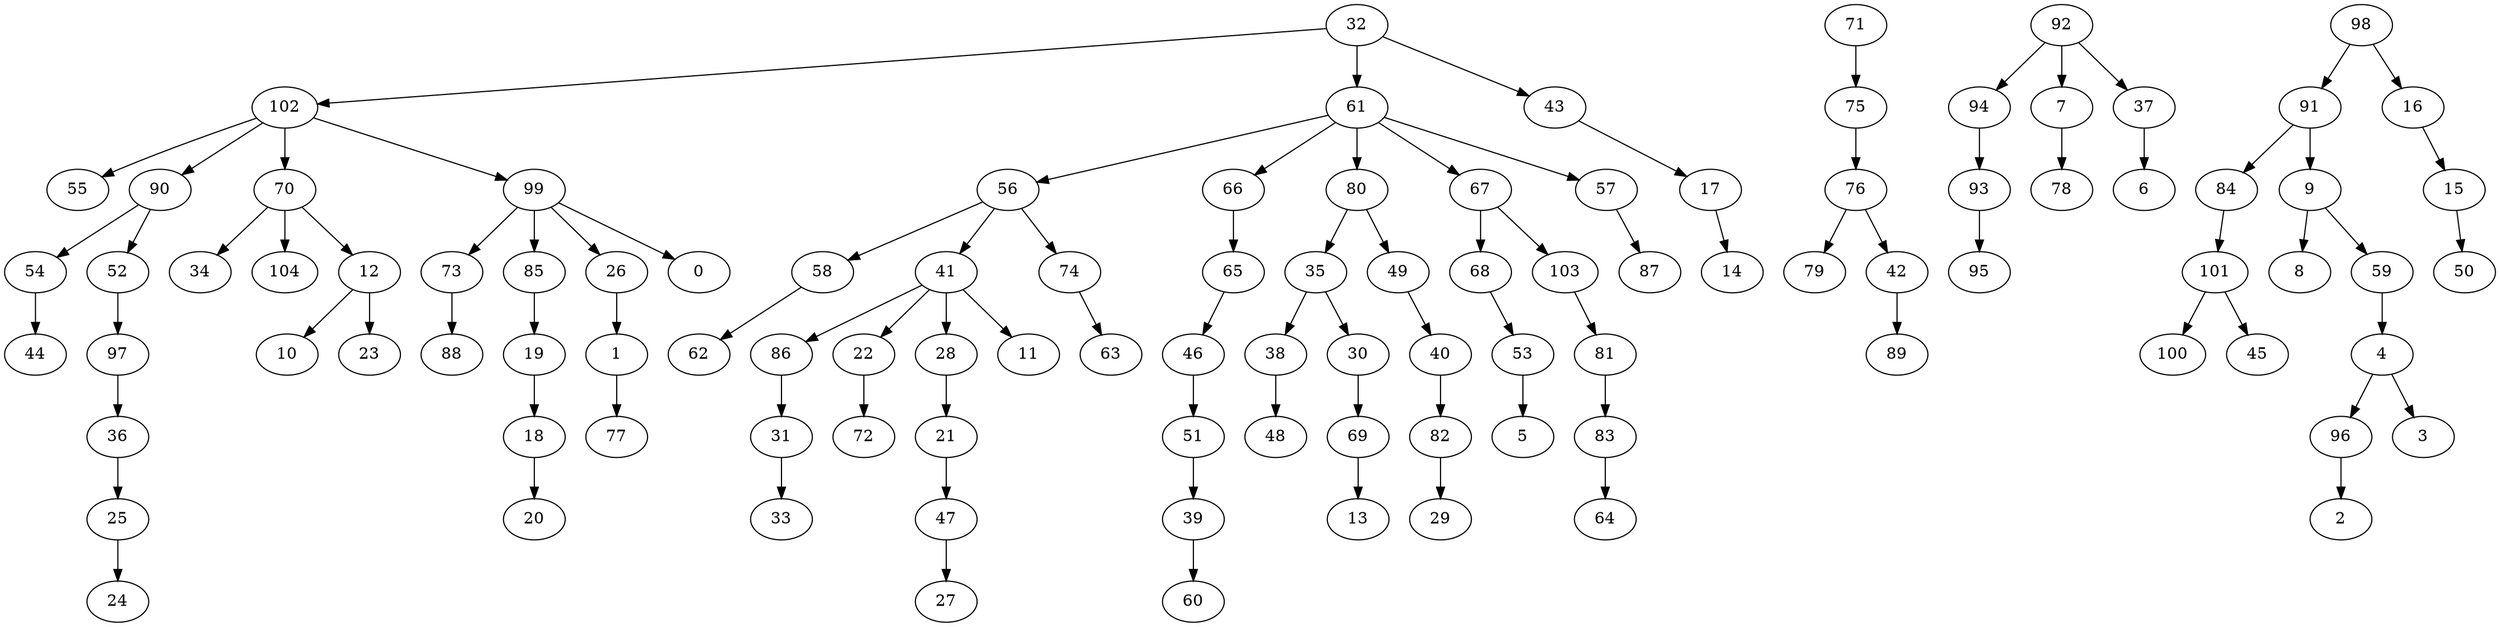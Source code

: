 digraph G {
    32 -> 102;
    102 -> 55;
    32 -> 61;
    61 -> 56;
    56 -> 58;
    58 -> 62;
    102 -> 90;
    90 -> 54;
    102 -> 70;
    61 -> 66;
    66 -> 65;
    65 -> 46;
    46 -> 51;
    51 -> 39;
    39 -> 60;
    61 -> 80;
    80 -> 35;
    35 -> 38;
    38 -> 48;
    54 -> 44;
    90 -> 52;
    52 -> 97;
    97 -> 36;
    70 -> 34;
    56 -> 41;
    41 -> 86;
    86 -> 31;
    31 -> 33;
    61 -> 67;
    67 -> 68;
    68 -> 53;
    71 -> 75;
    75 -> 76;
    76 -> 79;
    67 -> 103;
    103 -> 81;
    81 -> 83;
    83 -> 64;
    102 -> 99;
    99 -> 73;
    73 -> 88;
    76 -> 42;
    42 -> 89;
    92 -> 94;
    94 -> 93;
    93 -> 95;
    98 -> 91;
    91 -> 84;
    84 -> 101;
    101 -> 100;
    61 -> 57;
    57 -> 87;
    70 -> 104;
    80 -> 49;
    49 -> 40;
    40 -> 82;
    82 -> 29;
    36 -> 25;
    25 -> 24;
    41 -> 22;
    22 -> 72;
    41 -> 28;
    28 -> 21;
    21 -> 47;
    47 -> 27;
    99 -> 85;
    85 -> 19;
    19 -> 18;
    18 -> 20;
    98 -> 16;
    16 -> 15;
    15 -> 50;
    32 -> 43;
    43 -> 17;
    17 -> 14;
    35 -> 30;
    30 -> 69;
    69 -> 13;
    70 -> 12;
    12 -> 10;
    12 -> 23;
    56 -> 74;
    74 -> 63;
    91 -> 9;
    9 -> 8;
    92 -> 7;
    7 -> 78;
    92 -> 37;
    37 -> 6;
    101 -> 45;
    53 -> 5;
    9 -> 59;
    59 -> 4;
    4 -> 96;
    4 -> 3;
    96 -> 2;
    99 -> 26;
    41 -> 11;
    26 -> 1;
    1 -> 77;
    99 -> 0;
}

